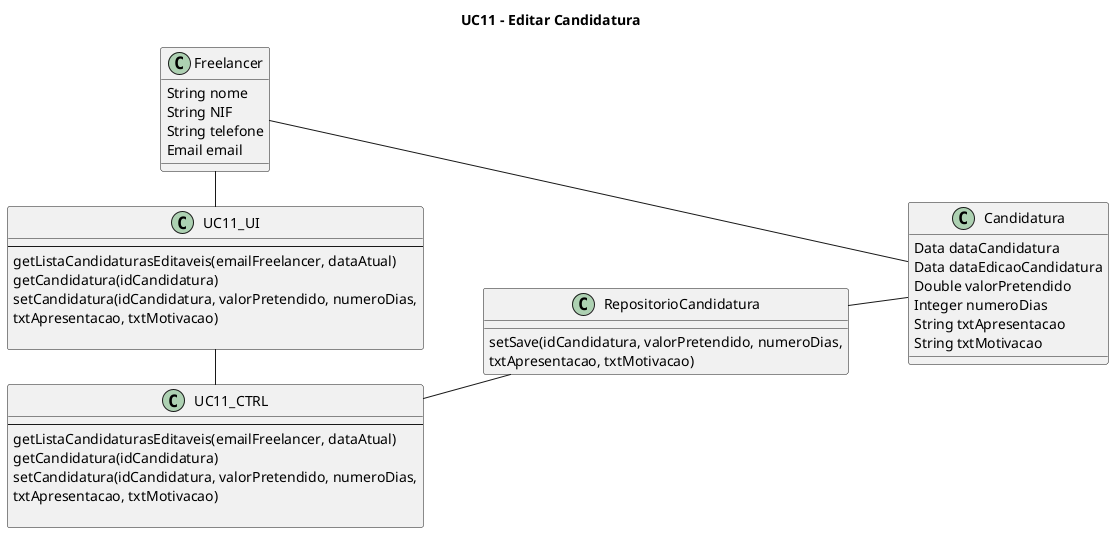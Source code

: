 @startuml
left to right direction

title UC11 - Editar Candidatura

class Freelancer {
    String nome 
    String NIF
    String telefone
    Email email
}
class Candidatura {
    Data dataCandidatura
    Data dataEdicaoCandidatura
    Double valorPretendido
    Integer numeroDias
    String txtApresentacao
    String txtMotivacao
}

class UC11_UI{
    --
    getListaCandidaturasEditaveis(emailFreelancer, dataAtual)
    getCandidatura(idCandidatura)
    setCandidatura(idCandidatura, valorPretendido, numeroDias,
    txtApresentacao, txtMotivacao)
    
}
class UC11_CTRL{
    --
    getListaCandidaturasEditaveis(emailFreelancer, dataAtual)
    getCandidatura(idCandidatura)
    setCandidatura(idCandidatura, valorPretendido, numeroDias,
    txtApresentacao, txtMotivacao)
   
}

class RepositorioCandidatura {
    setSave(idCandidatura, valorPretendido, numeroDias,
    txtApresentacao, txtMotivacao)

}

UC11_UI - UC11_CTRL
UC11_CTRL -- RepositorioCandidatura
RepositorioCandidatura -- Candidatura
Freelancer - UC11_UI
Freelancer - Candidatura
@enduml